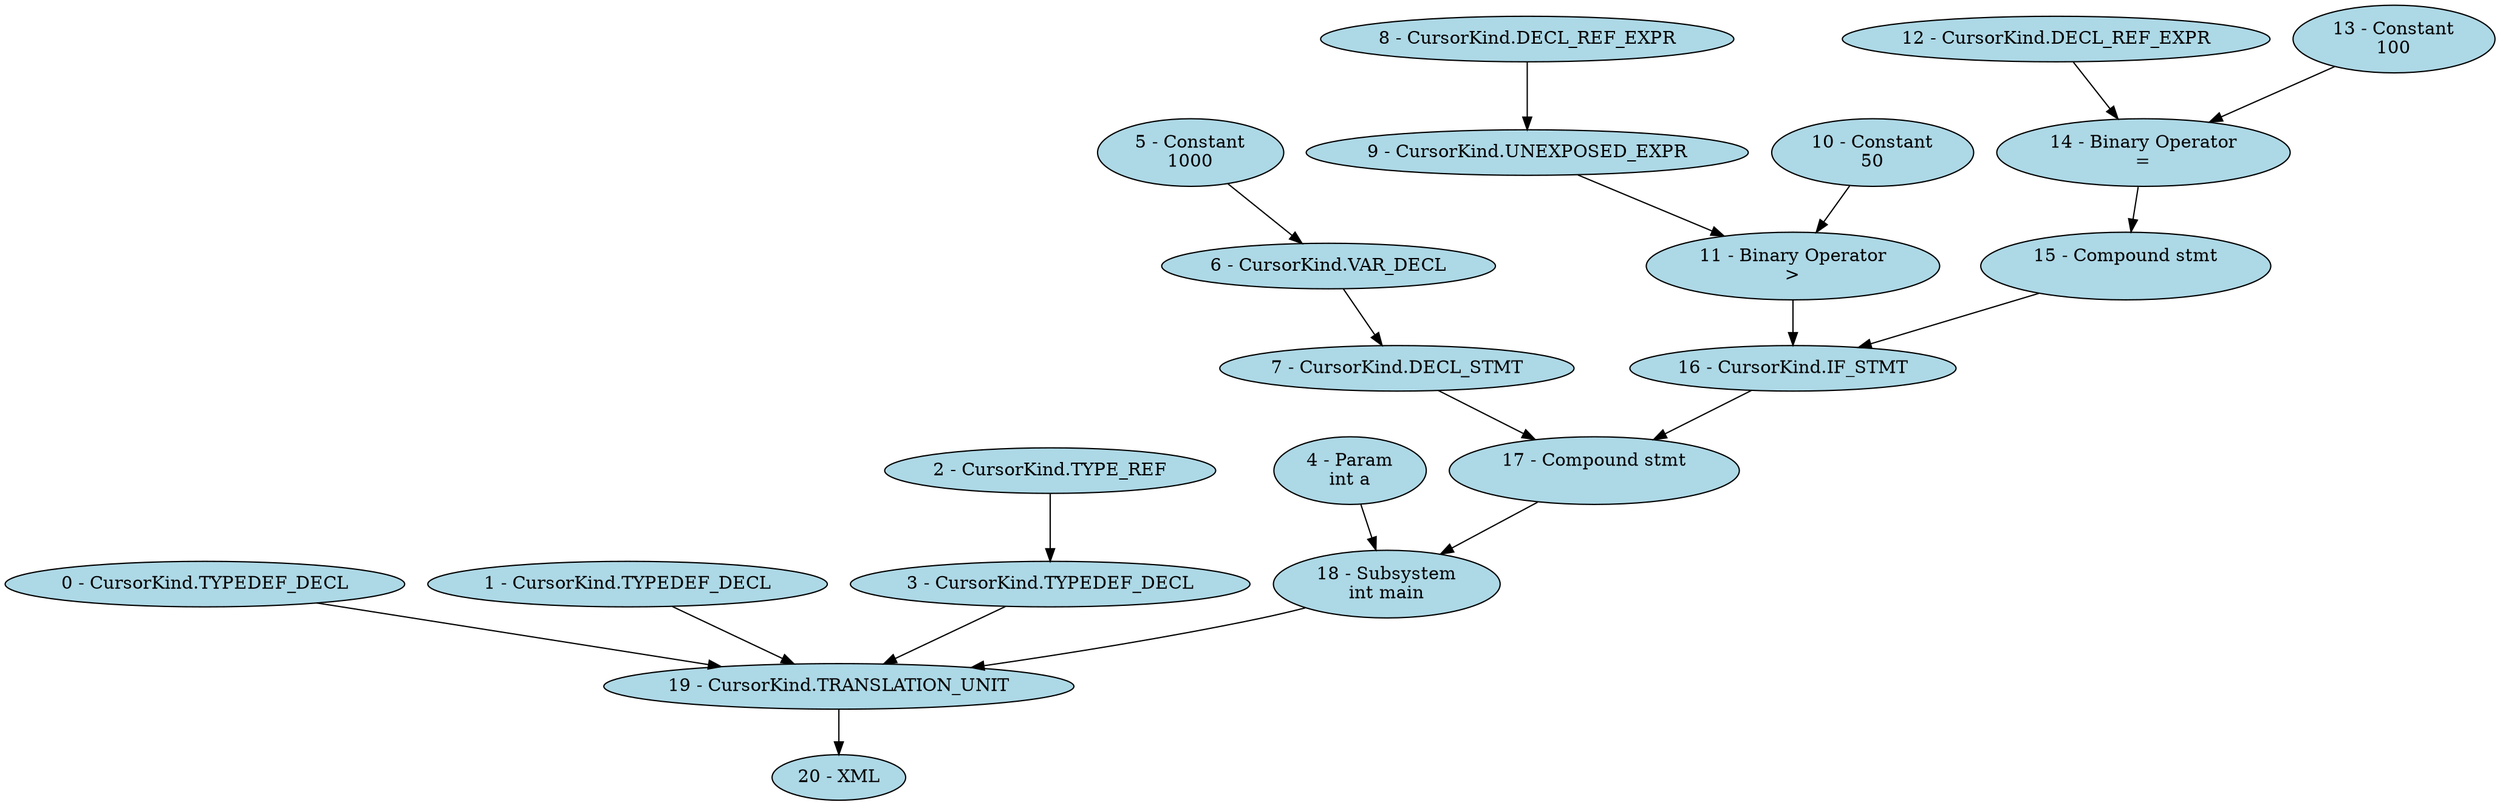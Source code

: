 digraph simple {
"0 - CursorKind.TYPEDEF_DECL" [style=filled, fillcolor=lightblue];
"1 - CursorKind.TYPEDEF_DECL" [style=filled, fillcolor=lightblue];
"2 - CursorKind.TYPE_REF" [style=filled, fillcolor=lightblue];
"3 - CursorKind.TYPEDEF_DECL" [style=filled, fillcolor=lightblue];
"4 - Param\nint a" [style=filled, fillcolor=lightblue];
"5 - Constant\n1000" [style=filled, fillcolor=lightblue];
"6 - CursorKind.VAR_DECL" [style=filled, fillcolor=lightblue];
"7 - CursorKind.DECL_STMT" [style=filled, fillcolor=lightblue];
"8 - CursorKind.DECL_REF_EXPR" [style=filled, fillcolor=lightblue];
"9 - CursorKind.UNEXPOSED_EXPR" [style=filled, fillcolor=lightblue];
"10 - Constant\n50" [style=filled, fillcolor=lightblue];
"11 - Binary Operator\n>" [style=filled, fillcolor=lightblue];
"12 - CursorKind.DECL_REF_EXPR" [style=filled, fillcolor=lightblue];
"13 - Constant\n100" [style=filled, fillcolor=lightblue];
"14 - Binary Operator\n=" [style=filled, fillcolor=lightblue];
"15 - Compound stmt\n " [style=filled, fillcolor=lightblue];
"16 - CursorKind.IF_STMT" [style=filled, fillcolor=lightblue];
"17 - Compound stmt\n " [style=filled, fillcolor=lightblue];
"18 - Subsystem\nint main" [style=filled, fillcolor=lightblue];
"19 - CursorKind.TRANSLATION_UNIT" [style=filled, fillcolor=lightblue];
"20 - XML" [style=filled, fillcolor=lightblue];
"2 - CursorKind.TYPE_REF" -> "3 - CursorKind.TYPEDEF_DECL";
"5 - Constant\n1000" -> "6 - CursorKind.VAR_DECL";
"6 - CursorKind.VAR_DECL" -> "7 - CursorKind.DECL_STMT";
"8 - CursorKind.DECL_REF_EXPR" -> "9 - CursorKind.UNEXPOSED_EXPR";
"9 - CursorKind.UNEXPOSED_EXPR" -> "11 - Binary Operator\n>";
"10 - Constant\n50" -> "11 - Binary Operator\n>";
"12 - CursorKind.DECL_REF_EXPR" -> "14 - Binary Operator\n=";
"13 - Constant\n100" -> "14 - Binary Operator\n=";
"14 - Binary Operator\n=" -> "15 - Compound stmt\n ";
"11 - Binary Operator\n>" -> "16 - CursorKind.IF_STMT";
"15 - Compound stmt\n " -> "16 - CursorKind.IF_STMT";
"7 - CursorKind.DECL_STMT" -> "17 - Compound stmt\n ";
"16 - CursorKind.IF_STMT" -> "17 - Compound stmt\n ";
"4 - Param\nint a" -> "18 - Subsystem\nint main";
"17 - Compound stmt\n " -> "18 - Subsystem\nint main";
"0 - CursorKind.TYPEDEF_DECL" -> "19 - CursorKind.TRANSLATION_UNIT";
"1 - CursorKind.TYPEDEF_DECL" -> "19 - CursorKind.TRANSLATION_UNIT";
"3 - CursorKind.TYPEDEF_DECL" -> "19 - CursorKind.TRANSLATION_UNIT";
"18 - Subsystem\nint main" -> "19 - CursorKind.TRANSLATION_UNIT";
"19 - CursorKind.TRANSLATION_UNIT" -> "20 - XML";
}
